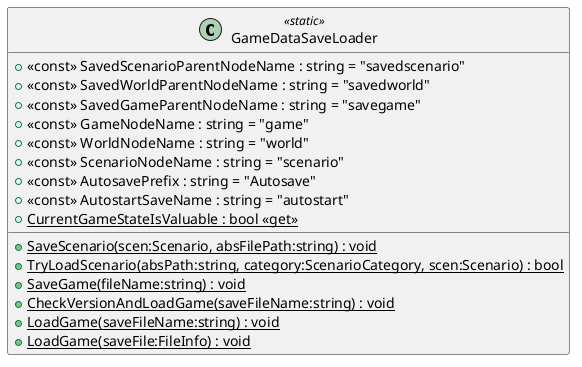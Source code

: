 @startuml
class GameDataSaveLoader <<static>> {
    + <<const>> SavedScenarioParentNodeName : string = "savedscenario"
    + <<const>> SavedWorldParentNodeName : string = "savedworld"
    + <<const>> SavedGameParentNodeName : string = "savegame"
    + <<const>> GameNodeName : string = "game"
    + <<const>> WorldNodeName : string = "world"
    + <<const>> ScenarioNodeName : string = "scenario"
    + <<const>> AutosavePrefix : string = "Autosave"
    + <<const>> AutostartSaveName : string = "autostart"
    + {static} CurrentGameStateIsValuable : bool <<get>>
    + {static} SaveScenario(scen:Scenario, absFilePath:string) : void
    + {static} TryLoadScenario(absPath:string, category:ScenarioCategory, scen:Scenario) : bool
    + {static} SaveGame(fileName:string) : void
    + {static} CheckVersionAndLoadGame(saveFileName:string) : void
    + {static} LoadGame(saveFileName:string) : void
    + {static} LoadGame(saveFile:FileInfo) : void
}
@enduml
